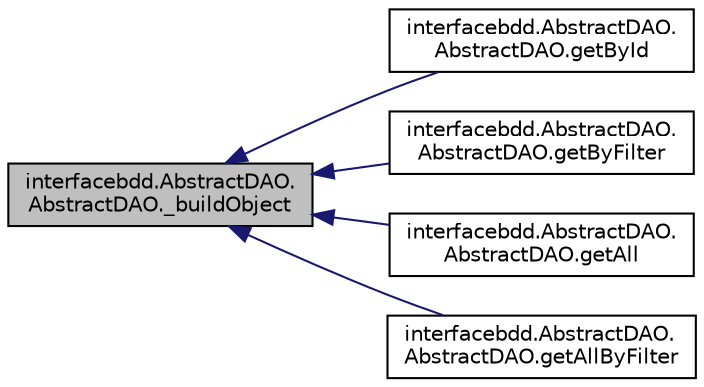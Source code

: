 digraph "interfacebdd.AbstractDAO.AbstractDAO._buildObject"
{
 // INTERACTIVE_SVG=YES
  edge [fontname="Helvetica",fontsize="10",labelfontname="Helvetica",labelfontsize="10"];
  node [fontname="Helvetica",fontsize="10",shape=record];
  rankdir="LR";
  Node1 [label="interfacebdd.AbstractDAO.\lAbstractDAO._buildObject",height=0.2,width=0.4,color="black", fillcolor="grey75", style="filled" fontcolor="black"];
  Node1 -> Node2 [dir="back",color="midnightblue",fontsize="10",style="solid",fontname="Helvetica"];
  Node2 [label="interfacebdd.AbstractDAO.\lAbstractDAO.getById",height=0.2,width=0.4,color="black", fillcolor="white", style="filled",URL="$classinterfacebdd_1_1_abstract_d_a_o_1_1_abstract_d_a_o.html#a140d185dcca4012c73fc993d586fd659"];
  Node1 -> Node3 [dir="back",color="midnightblue",fontsize="10",style="solid",fontname="Helvetica"];
  Node3 [label="interfacebdd.AbstractDAO.\lAbstractDAO.getByFilter",height=0.2,width=0.4,color="black", fillcolor="white", style="filled",URL="$classinterfacebdd_1_1_abstract_d_a_o_1_1_abstract_d_a_o.html#ab0e91ef2d141bcdf41741472bbeb9594"];
  Node1 -> Node4 [dir="back",color="midnightblue",fontsize="10",style="solid",fontname="Helvetica"];
  Node4 [label="interfacebdd.AbstractDAO.\lAbstractDAO.getAll",height=0.2,width=0.4,color="black", fillcolor="white", style="filled",URL="$classinterfacebdd_1_1_abstract_d_a_o_1_1_abstract_d_a_o.html#af0a525ba542d618f244d994ee5f8bb48"];
  Node1 -> Node5 [dir="back",color="midnightblue",fontsize="10",style="solid",fontname="Helvetica"];
  Node5 [label="interfacebdd.AbstractDAO.\lAbstractDAO.getAllByFilter",height=0.2,width=0.4,color="black", fillcolor="white", style="filled",URL="$classinterfacebdd_1_1_abstract_d_a_o_1_1_abstract_d_a_o.html#a9d849e1a9e92995c63df05fe04a28539"];
}
